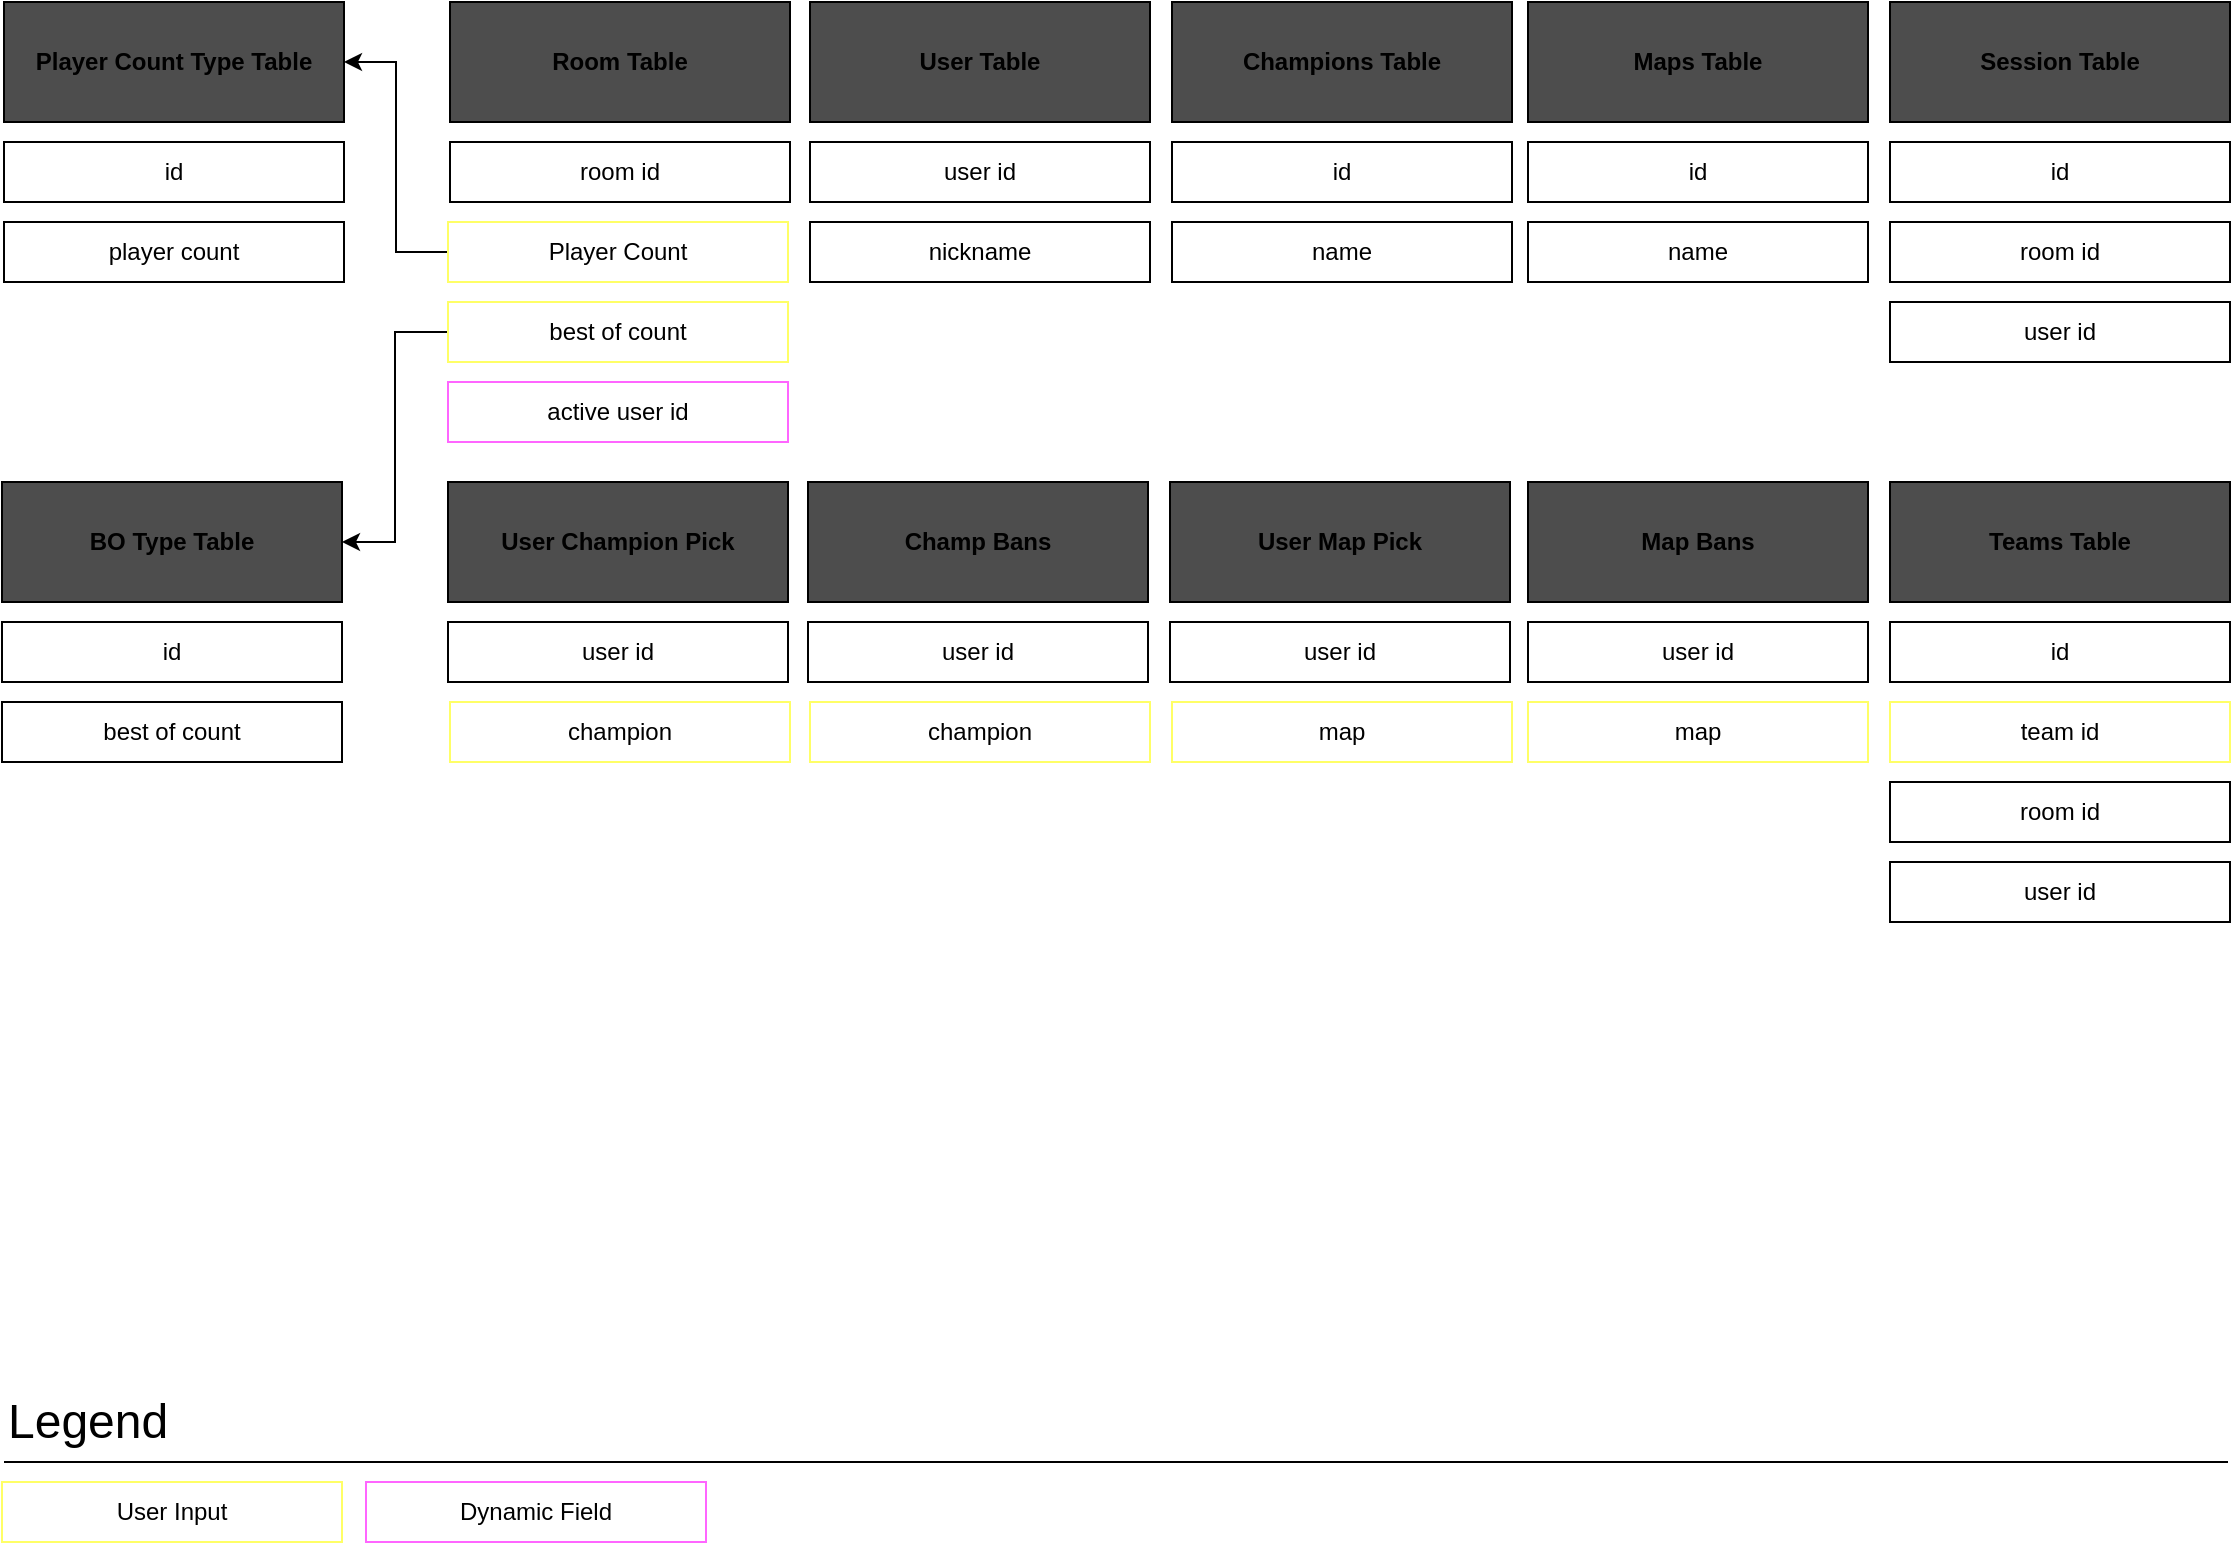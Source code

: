 <mxfile version="15.7.3" type="device"><diagram id="msKyM3QTYCGkHJKbw-Ij" name="Page-1"><mxGraphModel dx="1720" dy="908" grid="1" gridSize="10" guides="1" tooltips="1" connect="1" arrows="1" fold="1" page="1" pageScale="1" pageWidth="1169" pageHeight="827" math="0" shadow="0"><root><mxCell id="0"/><mxCell id="1" parent="0"/><mxCell id="4jjwoe7JuIm5MmQz-8s8-1" value="Room Table" style="rounded=0;whiteSpace=wrap;html=1;fillColor=#4D4D4D;fontStyle=1" vertex="1" parent="1"><mxGeometry x="251" y="40" width="170" height="60" as="geometry"/></mxCell><mxCell id="4jjwoe7JuIm5MmQz-8s8-2" value="User Table" style="rounded=0;whiteSpace=wrap;html=1;fillColor=#4D4D4D;fontStyle=1" vertex="1" parent="1"><mxGeometry x="431" y="40" width="170" height="60" as="geometry"/></mxCell><mxCell id="4jjwoe7JuIm5MmQz-8s8-3" value="Champions Table" style="rounded=0;whiteSpace=wrap;html=1;fillColor=#4D4D4D;fontStyle=1" vertex="1" parent="1"><mxGeometry x="612" y="40" width="170" height="60" as="geometry"/></mxCell><mxCell id="4jjwoe7JuIm5MmQz-8s8-4" value="room id" style="rounded=0;whiteSpace=wrap;html=1;" vertex="1" parent="1"><mxGeometry x="251" y="110" width="170" height="30" as="geometry"/></mxCell><mxCell id="4jjwoe7JuIm5MmQz-8s8-29" style="edgeStyle=orthogonalEdgeStyle;rounded=0;orthogonalLoop=1;jettySize=auto;html=1;entryX=1;entryY=0.5;entryDx=0;entryDy=0;" edge="1" parent="1" source="4jjwoe7JuIm5MmQz-8s8-5" target="4jjwoe7JuIm5MmQz-8s8-13"><mxGeometry relative="1" as="geometry"/></mxCell><mxCell id="4jjwoe7JuIm5MmQz-8s8-5" value="Player Count" style="rounded=0;whiteSpace=wrap;html=1;strokeColor=#FFFF66;" vertex="1" parent="1"><mxGeometry x="250" y="150" width="170" height="30" as="geometry"/></mxCell><mxCell id="4jjwoe7JuIm5MmQz-8s8-6" value="user id" style="rounded=0;whiteSpace=wrap;html=1;" vertex="1" parent="1"><mxGeometry x="431" y="110" width="170" height="30" as="geometry"/></mxCell><mxCell id="4jjwoe7JuIm5MmQz-8s8-7" value="nickname" style="rounded=0;whiteSpace=wrap;html=1;" vertex="1" parent="1"><mxGeometry x="431" y="150" width="170" height="30" as="geometry"/></mxCell><mxCell id="4jjwoe7JuIm5MmQz-8s8-9" value="id" style="rounded=0;whiteSpace=wrap;html=1;" vertex="1" parent="1"><mxGeometry x="612" y="110" width="170" height="30" as="geometry"/></mxCell><mxCell id="4jjwoe7JuIm5MmQz-8s8-10" value="name" style="rounded=0;whiteSpace=wrap;html=1;" vertex="1" parent="1"><mxGeometry x="612" y="150" width="170" height="30" as="geometry"/></mxCell><mxCell id="4jjwoe7JuIm5MmQz-8s8-13" value="Player Count Type Table" style="rounded=0;whiteSpace=wrap;html=1;fillColor=#4D4D4D;fontStyle=1" vertex="1" parent="1"><mxGeometry x="28" y="40" width="170" height="60" as="geometry"/></mxCell><mxCell id="4jjwoe7JuIm5MmQz-8s8-15" value="active user id" style="rounded=0;whiteSpace=wrap;html=1;strokeColor=#FF66FF;" vertex="1" parent="1"><mxGeometry x="250" y="230" width="170" height="30" as="geometry"/></mxCell><mxCell id="4jjwoe7JuIm5MmQz-8s8-16" value="best of count" style="rounded=0;whiteSpace=wrap;html=1;" vertex="1" parent="1"><mxGeometry x="27" y="390" width="170" height="30" as="geometry"/></mxCell><mxCell id="4jjwoe7JuIm5MmQz-8s8-18" value="BO Type Table" style="rounded=0;whiteSpace=wrap;html=1;fillColor=#4D4D4D;fontStyle=1" vertex="1" parent="1"><mxGeometry x="27" y="280" width="170" height="60" as="geometry"/></mxCell><mxCell id="4jjwoe7JuIm5MmQz-8s8-23" value="id" style="rounded=0;whiteSpace=wrap;html=1;" vertex="1" parent="1"><mxGeometry x="28" y="110" width="170" height="30" as="geometry"/></mxCell><mxCell id="4jjwoe7JuIm5MmQz-8s8-24" value="player count" style="rounded=0;whiteSpace=wrap;html=1;" vertex="1" parent="1"><mxGeometry x="28" y="150" width="170" height="30" as="geometry"/></mxCell><mxCell id="4jjwoe7JuIm5MmQz-8s8-25" value="id" style="rounded=0;whiteSpace=wrap;html=1;" vertex="1" parent="1"><mxGeometry x="27" y="350" width="170" height="30" as="geometry"/></mxCell><mxCell id="4jjwoe7JuIm5MmQz-8s8-28" style="edgeStyle=orthogonalEdgeStyle;rounded=0;orthogonalLoop=1;jettySize=auto;html=1;entryX=1;entryY=0.5;entryDx=0;entryDy=0;" edge="1" parent="1" source="4jjwoe7JuIm5MmQz-8s8-27" target="4jjwoe7JuIm5MmQz-8s8-18"><mxGeometry relative="1" as="geometry"/></mxCell><mxCell id="4jjwoe7JuIm5MmQz-8s8-27" value="best of count" style="rounded=0;whiteSpace=wrap;html=1;strokeColor=#FFFF66;" vertex="1" parent="1"><mxGeometry x="250" y="190" width="170" height="30" as="geometry"/></mxCell><mxCell id="4jjwoe7JuIm5MmQz-8s8-30" value="Maps Table" style="rounded=0;whiteSpace=wrap;html=1;fillColor=#4D4D4D;fontStyle=1" vertex="1" parent="1"><mxGeometry x="790" y="40" width="170" height="60" as="geometry"/></mxCell><mxCell id="4jjwoe7JuIm5MmQz-8s8-31" value="id" style="rounded=0;whiteSpace=wrap;html=1;" vertex="1" parent="1"><mxGeometry x="790" y="110" width="170" height="30" as="geometry"/></mxCell><mxCell id="4jjwoe7JuIm5MmQz-8s8-32" value="name" style="rounded=0;whiteSpace=wrap;html=1;" vertex="1" parent="1"><mxGeometry x="790" y="150" width="170" height="30" as="geometry"/></mxCell><mxCell id="4jjwoe7JuIm5MmQz-8s8-33" value="User Champion Pick" style="rounded=0;whiteSpace=wrap;html=1;fillColor=#4D4D4D;fontStyle=1" vertex="1" parent="1"><mxGeometry x="250" y="280" width="170" height="60" as="geometry"/></mxCell><mxCell id="4jjwoe7JuIm5MmQz-8s8-34" value="user id" style="rounded=0;whiteSpace=wrap;html=1;" vertex="1" parent="1"><mxGeometry x="250" y="350" width="170" height="30" as="geometry"/></mxCell><mxCell id="4jjwoe7JuIm5MmQz-8s8-36" value="Champ Bans" style="rounded=0;whiteSpace=wrap;html=1;fillColor=#4D4D4D;fontStyle=1" vertex="1" parent="1"><mxGeometry x="430" y="280" width="170" height="60" as="geometry"/></mxCell><mxCell id="4jjwoe7JuIm5MmQz-8s8-37" value="user id" style="rounded=0;whiteSpace=wrap;html=1;" vertex="1" parent="1"><mxGeometry x="430" y="350" width="170" height="30" as="geometry"/></mxCell><mxCell id="4jjwoe7JuIm5MmQz-8s8-39" value="User Map Pick" style="rounded=0;whiteSpace=wrap;html=1;fillColor=#4D4D4D;fontStyle=1" vertex="1" parent="1"><mxGeometry x="611" y="280" width="170" height="60" as="geometry"/></mxCell><mxCell id="4jjwoe7JuIm5MmQz-8s8-40" value="user id" style="rounded=0;whiteSpace=wrap;html=1;" vertex="1" parent="1"><mxGeometry x="611" y="350" width="170" height="30" as="geometry"/></mxCell><mxCell id="4jjwoe7JuIm5MmQz-8s8-42" value="Map Bans" style="rounded=0;whiteSpace=wrap;html=1;fillColor=#4D4D4D;fontStyle=1" vertex="1" parent="1"><mxGeometry x="790" y="280" width="170" height="60" as="geometry"/></mxCell><mxCell id="4jjwoe7JuIm5MmQz-8s8-43" value="user id" style="rounded=0;whiteSpace=wrap;html=1;" vertex="1" parent="1"><mxGeometry x="790" y="350" width="170" height="30" as="geometry"/></mxCell><mxCell id="4jjwoe7JuIm5MmQz-8s8-44" value="map" style="rounded=0;whiteSpace=wrap;html=1;strokeColor=#FFFF66;" vertex="1" parent="1"><mxGeometry x="790" y="390" width="170" height="30" as="geometry"/></mxCell><mxCell id="4jjwoe7JuIm5MmQz-8s8-45" value="Session Table" style="rounded=0;whiteSpace=wrap;html=1;fillColor=#4D4D4D;fontStyle=1" vertex="1" parent="1"><mxGeometry x="971" y="40" width="170" height="60" as="geometry"/></mxCell><mxCell id="4jjwoe7JuIm5MmQz-8s8-46" value="id" style="rounded=0;whiteSpace=wrap;html=1;" vertex="1" parent="1"><mxGeometry x="971" y="110" width="170" height="30" as="geometry"/></mxCell><mxCell id="4jjwoe7JuIm5MmQz-8s8-47" value="room id" style="rounded=0;whiteSpace=wrap;html=1;" vertex="1" parent="1"><mxGeometry x="971" y="150" width="170" height="30" as="geometry"/></mxCell><mxCell id="4jjwoe7JuIm5MmQz-8s8-48" value="user id" style="rounded=0;whiteSpace=wrap;html=1;" vertex="1" parent="1"><mxGeometry x="971" y="190" width="170" height="30" as="geometry"/></mxCell><mxCell id="4jjwoe7JuIm5MmQz-8s8-49" value="User Input" style="rounded=0;whiteSpace=wrap;html=1;strokeColor=#FFFF66;" vertex="1" parent="1"><mxGeometry x="27" y="780" width="170" height="30" as="geometry"/></mxCell><mxCell id="4jjwoe7JuIm5MmQz-8s8-50" value="Dynamic Field" style="rounded=0;whiteSpace=wrap;html=1;strokeColor=#FF66FF;" vertex="1" parent="1"><mxGeometry x="209" y="780" width="170" height="30" as="geometry"/></mxCell><mxCell id="4jjwoe7JuIm5MmQz-8s8-51" value="Teams Table" style="rounded=0;whiteSpace=wrap;html=1;fillColor=#4D4D4D;fontStyle=1" vertex="1" parent="1"><mxGeometry x="971" y="280" width="170" height="60" as="geometry"/></mxCell><mxCell id="4jjwoe7JuIm5MmQz-8s8-52" value="room id" style="rounded=0;whiteSpace=wrap;html=1;" vertex="1" parent="1"><mxGeometry x="971" y="430" width="170" height="30" as="geometry"/></mxCell><mxCell id="4jjwoe7JuIm5MmQz-8s8-53" value="user id" style="rounded=0;whiteSpace=wrap;html=1;" vertex="1" parent="1"><mxGeometry x="971" y="470" width="170" height="30" as="geometry"/></mxCell><mxCell id="4jjwoe7JuIm5MmQz-8s8-54" value="team id" style="rounded=0;whiteSpace=wrap;html=1;strokeColor=#FFFF66;" vertex="1" parent="1"><mxGeometry x="971" y="390" width="170" height="30" as="geometry"/></mxCell><mxCell id="4jjwoe7JuIm5MmQz-8s8-55" value="id" style="rounded=0;whiteSpace=wrap;html=1;" vertex="1" parent="1"><mxGeometry x="971" y="350" width="170" height="30" as="geometry"/></mxCell><mxCell id="4jjwoe7JuIm5MmQz-8s8-56" value="champion" style="rounded=0;whiteSpace=wrap;html=1;strokeColor=#FFFF66;" vertex="1" parent="1"><mxGeometry x="251" y="390" width="170" height="30" as="geometry"/></mxCell><mxCell id="4jjwoe7JuIm5MmQz-8s8-57" value="champion" style="rounded=0;whiteSpace=wrap;html=1;strokeColor=#FFFF66;" vertex="1" parent="1"><mxGeometry x="431" y="390" width="170" height="30" as="geometry"/></mxCell><mxCell id="4jjwoe7JuIm5MmQz-8s8-58" value="map" style="rounded=0;whiteSpace=wrap;html=1;strokeColor=#FFFF66;" vertex="1" parent="1"><mxGeometry x="612" y="390" width="170" height="30" as="geometry"/></mxCell><mxCell id="4jjwoe7JuIm5MmQz-8s8-60" value="&lt;font style=&quot;font-size: 24px&quot;&gt;Legend&lt;/font&gt;" style="text;html=1;strokeColor=none;fillColor=none;align=left;verticalAlign=middle;whiteSpace=wrap;rounded=0;" vertex="1" parent="1"><mxGeometry x="28" y="730" width="92" height="40" as="geometry"/></mxCell><mxCell id="4jjwoe7JuIm5MmQz-8s8-62" value="" style="endArrow=none;html=1;rounded=0;fontSize=24;exitX=0;exitY=1;exitDx=0;exitDy=0;" edge="1" parent="1" source="4jjwoe7JuIm5MmQz-8s8-60"><mxGeometry width="50" height="50" relative="1" as="geometry"><mxPoint x="770" y="610" as="sourcePoint"/><mxPoint x="1140" y="770" as="targetPoint"/></mxGeometry></mxCell></root></mxGraphModel></diagram></mxfile>